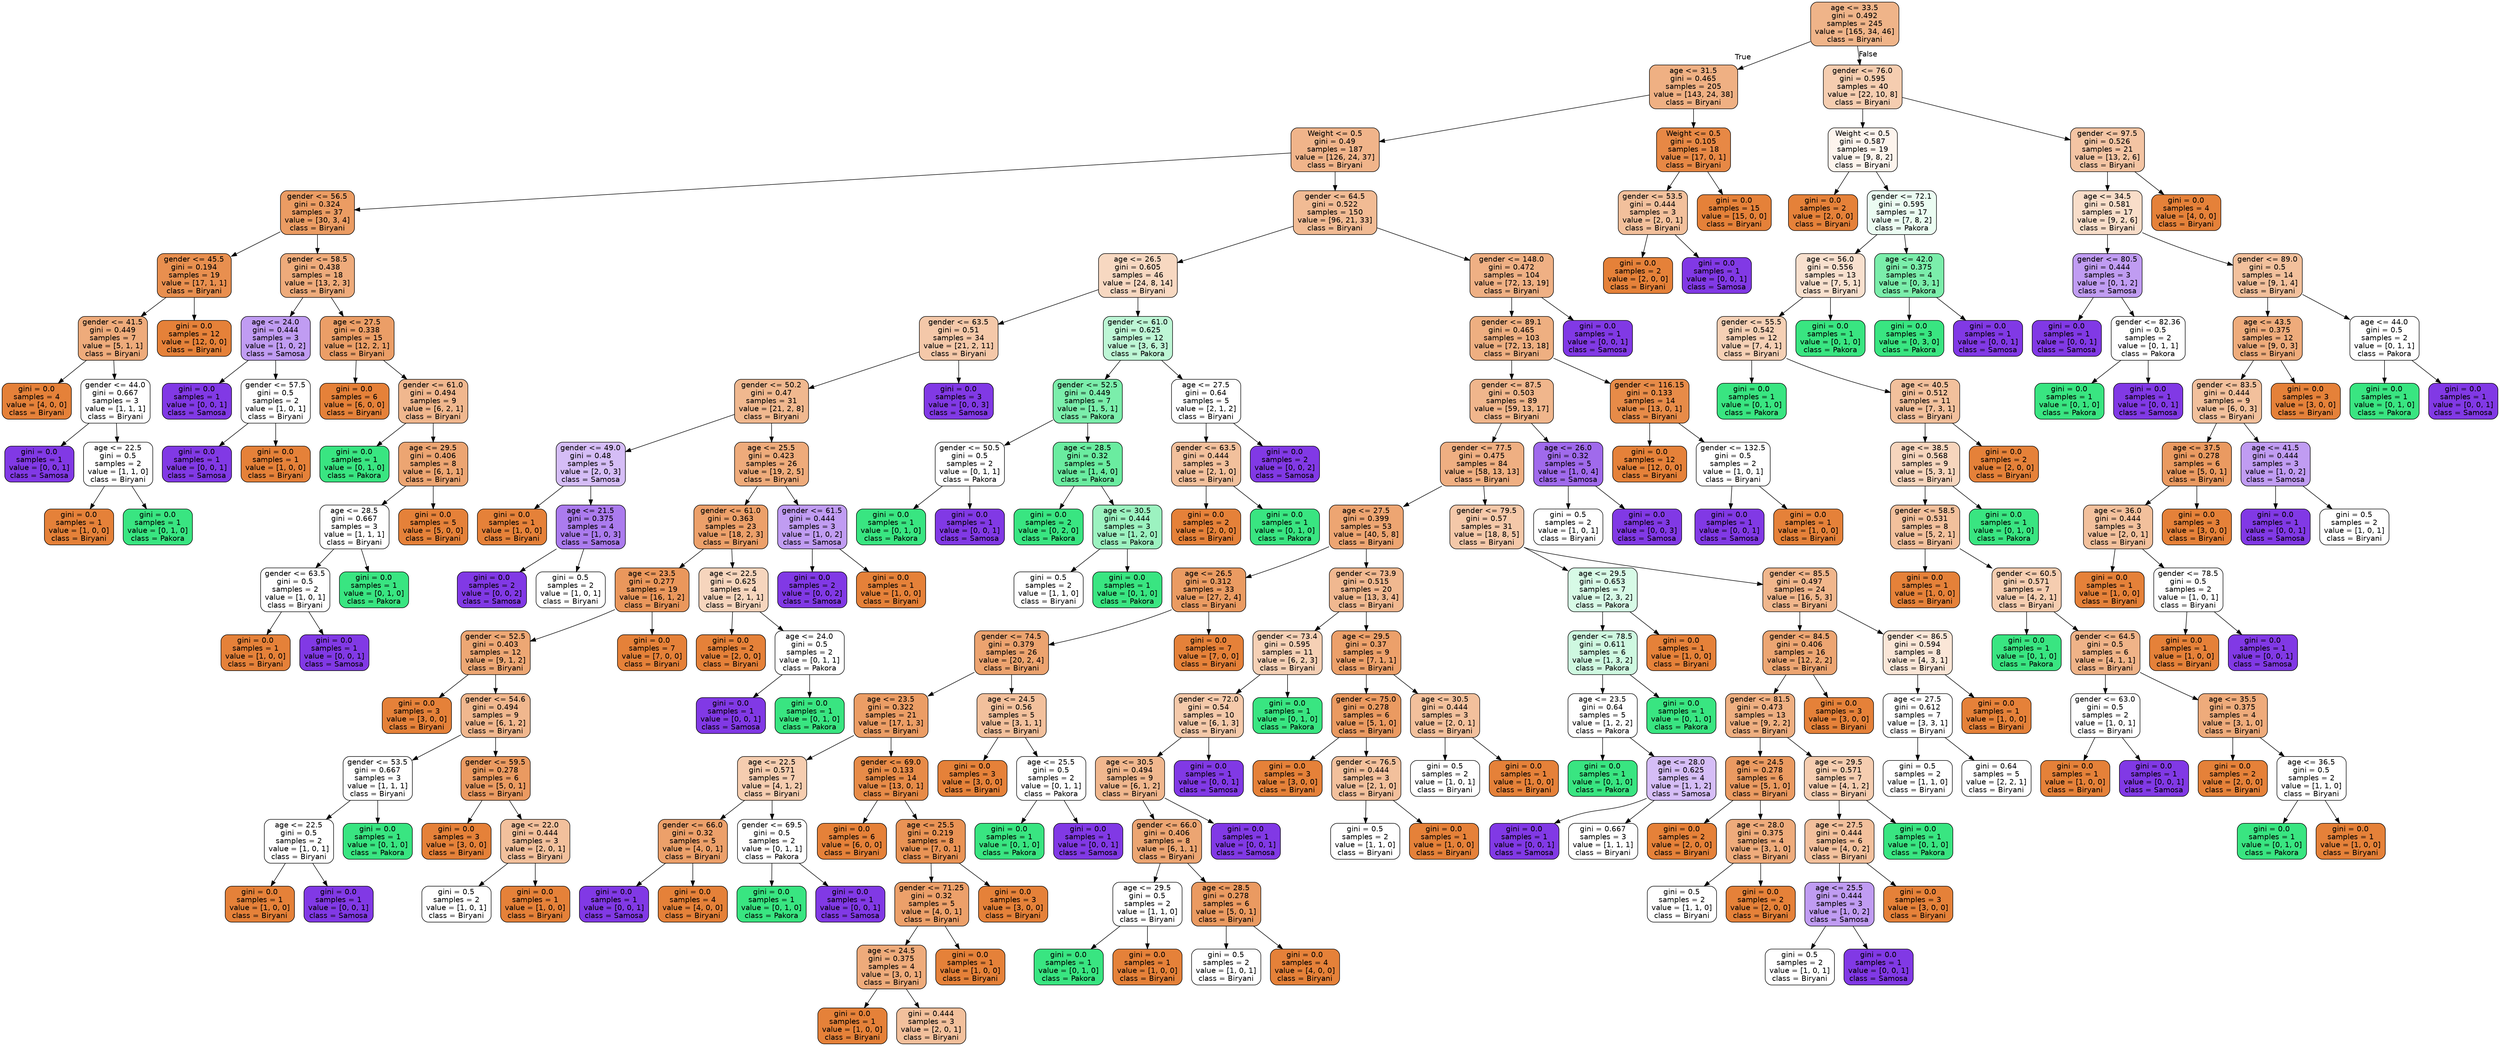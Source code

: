 digraph Tree {
node [shape=box, style="filled, rounded", color="black", fontname="helvetica"] ;
edge [fontname="helvetica"] ;
0 [label="age <= 33.5\ngini = 0.492\nsamples = 245\nvalue = [165, 34, 46]\nclass = Biryani", fillcolor="#efb489"] ;
1 [label="age <= 31.5\ngini = 0.465\nsamples = 205\nvalue = [143, 24, 38]\nclass = Biryani", fillcolor="#efb083"] ;
0 -> 1 [labeldistance=2.5, labelangle=45, headlabel="True"] ;
2 [label="Weight <= 0.5\ngini = 0.49\nsamples = 187\nvalue = [126, 24, 37]\nclass = Biryani", fillcolor="#f0b48a"] ;
1 -> 2 ;
3 [label="gender <= 56.5\ngini = 0.324\nsamples = 37\nvalue = [30, 3, 4]\nclass = Biryani", fillcolor="#eb9c63"] ;
2 -> 3 ;
4 [label="gender <= 45.5\ngini = 0.194\nsamples = 19\nvalue = [17, 1, 1]\nclass = Biryani", fillcolor="#e88f4f"] ;
3 -> 4 ;
5 [label="gender <= 41.5\ngini = 0.449\nsamples = 7\nvalue = [5, 1, 1]\nclass = Biryani", fillcolor="#eeab7b"] ;
4 -> 5 ;
6 [label="gini = 0.0\nsamples = 4\nvalue = [4, 0, 0]\nclass = Biryani", fillcolor="#e58139"] ;
5 -> 6 ;
7 [label="gender <= 44.0\ngini = 0.667\nsamples = 3\nvalue = [1, 1, 1]\nclass = Biryani", fillcolor="#ffffff"] ;
5 -> 7 ;
8 [label="gini = 0.0\nsamples = 1\nvalue = [0, 0, 1]\nclass = Samosa", fillcolor="#8139e5"] ;
7 -> 8 ;
9 [label="age <= 22.5\ngini = 0.5\nsamples = 2\nvalue = [1, 1, 0]\nclass = Biryani", fillcolor="#ffffff"] ;
7 -> 9 ;
10 [label="gini = 0.0\nsamples = 1\nvalue = [1, 0, 0]\nclass = Biryani", fillcolor="#e58139"] ;
9 -> 10 ;
11 [label="gini = 0.0\nsamples = 1\nvalue = [0, 1, 0]\nclass = Pakora", fillcolor="#39e581"] ;
9 -> 11 ;
12 [label="gini = 0.0\nsamples = 12\nvalue = [12, 0, 0]\nclass = Biryani", fillcolor="#e58139"] ;
4 -> 12 ;
13 [label="gender <= 58.5\ngini = 0.438\nsamples = 18\nvalue = [13, 2, 3]\nclass = Biryani", fillcolor="#eeab7b"] ;
3 -> 13 ;
14 [label="age <= 24.0\ngini = 0.444\nsamples = 3\nvalue = [1, 0, 2]\nclass = Samosa", fillcolor="#c09cf2"] ;
13 -> 14 ;
15 [label="gini = 0.0\nsamples = 1\nvalue = [0, 0, 1]\nclass = Samosa", fillcolor="#8139e5"] ;
14 -> 15 ;
16 [label="gender <= 57.5\ngini = 0.5\nsamples = 2\nvalue = [1, 0, 1]\nclass = Biryani", fillcolor="#ffffff"] ;
14 -> 16 ;
17 [label="gini = 0.0\nsamples = 1\nvalue = [0, 0, 1]\nclass = Samosa", fillcolor="#8139e5"] ;
16 -> 17 ;
18 [label="gini = 0.0\nsamples = 1\nvalue = [1, 0, 0]\nclass = Biryani", fillcolor="#e58139"] ;
16 -> 18 ;
19 [label="age <= 27.5\ngini = 0.338\nsamples = 15\nvalue = [12, 2, 1]\nclass = Biryani", fillcolor="#eb9e67"] ;
13 -> 19 ;
20 [label="gini = 0.0\nsamples = 6\nvalue = [6, 0, 0]\nclass = Biryani", fillcolor="#e58139"] ;
19 -> 20 ;
21 [label="gender <= 61.0\ngini = 0.494\nsamples = 9\nvalue = [6, 2, 1]\nclass = Biryani", fillcolor="#f0b78e"] ;
19 -> 21 ;
22 [label="gini = 0.0\nsamples = 1\nvalue = [0, 1, 0]\nclass = Pakora", fillcolor="#39e581"] ;
21 -> 22 ;
23 [label="age <= 29.5\ngini = 0.406\nsamples = 8\nvalue = [6, 1, 1]\nclass = Biryani", fillcolor="#eca572"] ;
21 -> 23 ;
24 [label="age <= 28.5\ngini = 0.667\nsamples = 3\nvalue = [1, 1, 1]\nclass = Biryani", fillcolor="#ffffff"] ;
23 -> 24 ;
25 [label="gender <= 63.5\ngini = 0.5\nsamples = 2\nvalue = [1, 0, 1]\nclass = Biryani", fillcolor="#ffffff"] ;
24 -> 25 ;
26 [label="gini = 0.0\nsamples = 1\nvalue = [1, 0, 0]\nclass = Biryani", fillcolor="#e58139"] ;
25 -> 26 ;
27 [label="gini = 0.0\nsamples = 1\nvalue = [0, 0, 1]\nclass = Samosa", fillcolor="#8139e5"] ;
25 -> 27 ;
28 [label="gini = 0.0\nsamples = 1\nvalue = [0, 1, 0]\nclass = Pakora", fillcolor="#39e581"] ;
24 -> 28 ;
29 [label="gini = 0.0\nsamples = 5\nvalue = [5, 0, 0]\nclass = Biryani", fillcolor="#e58139"] ;
23 -> 29 ;
30 [label="gender <= 64.5\ngini = 0.522\nsamples = 150\nvalue = [96, 21, 33]\nclass = Biryani", fillcolor="#f1bb94"] ;
2 -> 30 ;
31 [label="age <= 26.5\ngini = 0.605\nsamples = 46\nvalue = [24, 8, 14]\nclass = Biryani", fillcolor="#f7d8c1"] ;
30 -> 31 ;
32 [label="gender <= 63.5\ngini = 0.51\nsamples = 34\nvalue = [21, 2, 11]\nclass = Biryani", fillcolor="#f4c8a9"] ;
31 -> 32 ;
33 [label="gender <= 50.2\ngini = 0.47\nsamples = 31\nvalue = [21, 2, 8]\nclass = Biryani", fillcolor="#f0b88f"] ;
32 -> 33 ;
34 [label="gender <= 49.0\ngini = 0.48\nsamples = 5\nvalue = [2, 0, 3]\nclass = Samosa", fillcolor="#d5bdf6"] ;
33 -> 34 ;
35 [label="gini = 0.0\nsamples = 1\nvalue = [1, 0, 0]\nclass = Biryani", fillcolor="#e58139"] ;
34 -> 35 ;
36 [label="age <= 21.5\ngini = 0.375\nsamples = 4\nvalue = [1, 0, 3]\nclass = Samosa", fillcolor="#ab7bee"] ;
34 -> 36 ;
37 [label="gini = 0.0\nsamples = 2\nvalue = [0, 0, 2]\nclass = Samosa", fillcolor="#8139e5"] ;
36 -> 37 ;
38 [label="gini = 0.5\nsamples = 2\nvalue = [1, 0, 1]\nclass = Biryani", fillcolor="#ffffff"] ;
36 -> 38 ;
39 [label="age <= 25.5\ngini = 0.423\nsamples = 26\nvalue = [19, 2, 5]\nclass = Biryani", fillcolor="#eeab7b"] ;
33 -> 39 ;
40 [label="gender <= 61.0\ngini = 0.363\nsamples = 23\nvalue = [18, 2, 3]\nclass = Biryani", fillcolor="#eca06a"] ;
39 -> 40 ;
41 [label="age <= 23.5\ngini = 0.277\nsamples = 19\nvalue = [16, 1, 2]\nclass = Biryani", fillcolor="#ea975c"] ;
40 -> 41 ;
42 [label="gender <= 52.5\ngini = 0.403\nsamples = 12\nvalue = [9, 1, 2]\nclass = Biryani", fillcolor="#eda774"] ;
41 -> 42 ;
43 [label="gini = 0.0\nsamples = 3\nvalue = [3, 0, 0]\nclass = Biryani", fillcolor="#e58139"] ;
42 -> 43 ;
44 [label="gender <= 54.6\ngini = 0.494\nsamples = 9\nvalue = [6, 1, 2]\nclass = Biryani", fillcolor="#f0b78e"] ;
42 -> 44 ;
45 [label="gender <= 53.5\ngini = 0.667\nsamples = 3\nvalue = [1, 1, 1]\nclass = Biryani", fillcolor="#ffffff"] ;
44 -> 45 ;
46 [label="age <= 22.5\ngini = 0.5\nsamples = 2\nvalue = [1, 0, 1]\nclass = Biryani", fillcolor="#ffffff"] ;
45 -> 46 ;
47 [label="gini = 0.0\nsamples = 1\nvalue = [1, 0, 0]\nclass = Biryani", fillcolor="#e58139"] ;
46 -> 47 ;
48 [label="gini = 0.0\nsamples = 1\nvalue = [0, 0, 1]\nclass = Samosa", fillcolor="#8139e5"] ;
46 -> 48 ;
49 [label="gini = 0.0\nsamples = 1\nvalue = [0, 1, 0]\nclass = Pakora", fillcolor="#39e581"] ;
45 -> 49 ;
50 [label="gender <= 59.5\ngini = 0.278\nsamples = 6\nvalue = [5, 0, 1]\nclass = Biryani", fillcolor="#ea9a61"] ;
44 -> 50 ;
51 [label="gini = 0.0\nsamples = 3\nvalue = [3, 0, 0]\nclass = Biryani", fillcolor="#e58139"] ;
50 -> 51 ;
52 [label="age <= 22.0\ngini = 0.444\nsamples = 3\nvalue = [2, 0, 1]\nclass = Biryani", fillcolor="#f2c09c"] ;
50 -> 52 ;
53 [label="gini = 0.5\nsamples = 2\nvalue = [1, 0, 1]\nclass = Biryani", fillcolor="#ffffff"] ;
52 -> 53 ;
54 [label="gini = 0.0\nsamples = 1\nvalue = [1, 0, 0]\nclass = Biryani", fillcolor="#e58139"] ;
52 -> 54 ;
55 [label="gini = 0.0\nsamples = 7\nvalue = [7, 0, 0]\nclass = Biryani", fillcolor="#e58139"] ;
41 -> 55 ;
56 [label="age <= 22.5\ngini = 0.625\nsamples = 4\nvalue = [2, 1, 1]\nclass = Biryani", fillcolor="#f6d5bd"] ;
40 -> 56 ;
57 [label="gini = 0.0\nsamples = 2\nvalue = [2, 0, 0]\nclass = Biryani", fillcolor="#e58139"] ;
56 -> 57 ;
58 [label="age <= 24.0\ngini = 0.5\nsamples = 2\nvalue = [0, 1, 1]\nclass = Pakora", fillcolor="#ffffff"] ;
56 -> 58 ;
59 [label="gini = 0.0\nsamples = 1\nvalue = [0, 0, 1]\nclass = Samosa", fillcolor="#8139e5"] ;
58 -> 59 ;
60 [label="gini = 0.0\nsamples = 1\nvalue = [0, 1, 0]\nclass = Pakora", fillcolor="#39e581"] ;
58 -> 60 ;
61 [label="gender <= 61.5\ngini = 0.444\nsamples = 3\nvalue = [1, 0, 2]\nclass = Samosa", fillcolor="#c09cf2"] ;
39 -> 61 ;
62 [label="gini = 0.0\nsamples = 2\nvalue = [0, 0, 2]\nclass = Samosa", fillcolor="#8139e5"] ;
61 -> 62 ;
63 [label="gini = 0.0\nsamples = 1\nvalue = [1, 0, 0]\nclass = Biryani", fillcolor="#e58139"] ;
61 -> 63 ;
64 [label="gini = 0.0\nsamples = 3\nvalue = [0, 0, 3]\nclass = Samosa", fillcolor="#8139e5"] ;
32 -> 64 ;
65 [label="gender <= 61.0\ngini = 0.625\nsamples = 12\nvalue = [3, 6, 3]\nclass = Pakora", fillcolor="#bdf6d5"] ;
31 -> 65 ;
66 [label="gender <= 52.5\ngini = 0.449\nsamples = 7\nvalue = [1, 5, 1]\nclass = Pakora", fillcolor="#7beeab"] ;
65 -> 66 ;
67 [label="gender <= 50.5\ngini = 0.5\nsamples = 2\nvalue = [0, 1, 1]\nclass = Pakora", fillcolor="#ffffff"] ;
66 -> 67 ;
68 [label="gini = 0.0\nsamples = 1\nvalue = [0, 1, 0]\nclass = Pakora", fillcolor="#39e581"] ;
67 -> 68 ;
69 [label="gini = 0.0\nsamples = 1\nvalue = [0, 0, 1]\nclass = Samosa", fillcolor="#8139e5"] ;
67 -> 69 ;
70 [label="age <= 28.5\ngini = 0.32\nsamples = 5\nvalue = [1, 4, 0]\nclass = Pakora", fillcolor="#6aeca0"] ;
66 -> 70 ;
71 [label="gini = 0.0\nsamples = 2\nvalue = [0, 2, 0]\nclass = Pakora", fillcolor="#39e581"] ;
70 -> 71 ;
72 [label="age <= 30.5\ngini = 0.444\nsamples = 3\nvalue = [1, 2, 0]\nclass = Pakora", fillcolor="#9cf2c0"] ;
70 -> 72 ;
73 [label="gini = 0.5\nsamples = 2\nvalue = [1, 1, 0]\nclass = Biryani", fillcolor="#ffffff"] ;
72 -> 73 ;
74 [label="gini = 0.0\nsamples = 1\nvalue = [0, 1, 0]\nclass = Pakora", fillcolor="#39e581"] ;
72 -> 74 ;
75 [label="age <= 27.5\ngini = 0.64\nsamples = 5\nvalue = [2, 1, 2]\nclass = Biryani", fillcolor="#ffffff"] ;
65 -> 75 ;
76 [label="gender <= 63.5\ngini = 0.444\nsamples = 3\nvalue = [2, 1, 0]\nclass = Biryani", fillcolor="#f2c09c"] ;
75 -> 76 ;
77 [label="gini = 0.0\nsamples = 2\nvalue = [2, 0, 0]\nclass = Biryani", fillcolor="#e58139"] ;
76 -> 77 ;
78 [label="gini = 0.0\nsamples = 1\nvalue = [0, 1, 0]\nclass = Pakora", fillcolor="#39e581"] ;
76 -> 78 ;
79 [label="gini = 0.0\nsamples = 2\nvalue = [0, 0, 2]\nclass = Samosa", fillcolor="#8139e5"] ;
75 -> 79 ;
80 [label="gender <= 148.0\ngini = 0.472\nsamples = 104\nvalue = [72, 13, 19]\nclass = Biryani", fillcolor="#efb084"] ;
30 -> 80 ;
81 [label="gender <= 89.1\ngini = 0.465\nsamples = 103\nvalue = [72, 13, 18]\nclass = Biryani", fillcolor="#eeaf81"] ;
80 -> 81 ;
82 [label="gender <= 87.5\ngini = 0.503\nsamples = 89\nvalue = [59, 13, 17]\nclass = Biryani", fillcolor="#f0b68c"] ;
81 -> 82 ;
83 [label="gender <= 77.5\ngini = 0.475\nsamples = 84\nvalue = [58, 13, 13]\nclass = Biryani", fillcolor="#efaf82"] ;
82 -> 83 ;
84 [label="age <= 27.5\ngini = 0.399\nsamples = 53\nvalue = [40, 5, 8]\nclass = Biryani", fillcolor="#eda572"] ;
83 -> 84 ;
85 [label="age <= 26.5\ngini = 0.312\nsamples = 33\nvalue = [27, 2, 4]\nclass = Biryani", fillcolor="#ea9b62"] ;
84 -> 85 ;
86 [label="gender <= 74.5\ngini = 0.379\nsamples = 26\nvalue = [20, 2, 4]\nclass = Biryani", fillcolor="#eca36f"] ;
85 -> 86 ;
87 [label="age <= 23.5\ngini = 0.322\nsamples = 21\nvalue = [17, 1, 3]\nclass = Biryani", fillcolor="#eb9d65"] ;
86 -> 87 ;
88 [label="age <= 22.5\ngini = 0.571\nsamples = 7\nvalue = [4, 1, 2]\nclass = Biryani", fillcolor="#f5cdb0"] ;
87 -> 88 ;
89 [label="gender <= 66.0\ngini = 0.32\nsamples = 5\nvalue = [4, 0, 1]\nclass = Biryani", fillcolor="#eca06a"] ;
88 -> 89 ;
90 [label="gini = 0.0\nsamples = 1\nvalue = [0, 0, 1]\nclass = Samosa", fillcolor="#8139e5"] ;
89 -> 90 ;
91 [label="gini = 0.0\nsamples = 4\nvalue = [4, 0, 0]\nclass = Biryani", fillcolor="#e58139"] ;
89 -> 91 ;
92 [label="gender <= 69.5\ngini = 0.5\nsamples = 2\nvalue = [0, 1, 1]\nclass = Pakora", fillcolor="#ffffff"] ;
88 -> 92 ;
93 [label="gini = 0.0\nsamples = 1\nvalue = [0, 1, 0]\nclass = Pakora", fillcolor="#39e581"] ;
92 -> 93 ;
94 [label="gini = 0.0\nsamples = 1\nvalue = [0, 0, 1]\nclass = Samosa", fillcolor="#8139e5"] ;
92 -> 94 ;
95 [label="gender <= 69.0\ngini = 0.133\nsamples = 14\nvalue = [13, 0, 1]\nclass = Biryani", fillcolor="#e78b48"] ;
87 -> 95 ;
96 [label="gini = 0.0\nsamples = 6\nvalue = [6, 0, 0]\nclass = Biryani", fillcolor="#e58139"] ;
95 -> 96 ;
97 [label="age <= 25.5\ngini = 0.219\nsamples = 8\nvalue = [7, 0, 1]\nclass = Biryani", fillcolor="#e99355"] ;
95 -> 97 ;
98 [label="gender <= 71.25\ngini = 0.32\nsamples = 5\nvalue = [4, 0, 1]\nclass = Biryani", fillcolor="#eca06a"] ;
97 -> 98 ;
99 [label="age <= 24.5\ngini = 0.375\nsamples = 4\nvalue = [3, 0, 1]\nclass = Biryani", fillcolor="#eeab7b"] ;
98 -> 99 ;
100 [label="gini = 0.0\nsamples = 1\nvalue = [1, 0, 0]\nclass = Biryani", fillcolor="#e58139"] ;
99 -> 100 ;
101 [label="gini = 0.444\nsamples = 3\nvalue = [2, 0, 1]\nclass = Biryani", fillcolor="#f2c09c"] ;
99 -> 101 ;
102 [label="gini = 0.0\nsamples = 1\nvalue = [1, 0, 0]\nclass = Biryani", fillcolor="#e58139"] ;
98 -> 102 ;
103 [label="gini = 0.0\nsamples = 3\nvalue = [3, 0, 0]\nclass = Biryani", fillcolor="#e58139"] ;
97 -> 103 ;
104 [label="age <= 24.5\ngini = 0.56\nsamples = 5\nvalue = [3, 1, 1]\nclass = Biryani", fillcolor="#f2c09c"] ;
86 -> 104 ;
105 [label="gini = 0.0\nsamples = 3\nvalue = [3, 0, 0]\nclass = Biryani", fillcolor="#e58139"] ;
104 -> 105 ;
106 [label="age <= 25.5\ngini = 0.5\nsamples = 2\nvalue = [0, 1, 1]\nclass = Pakora", fillcolor="#ffffff"] ;
104 -> 106 ;
107 [label="gini = 0.0\nsamples = 1\nvalue = [0, 1, 0]\nclass = Pakora", fillcolor="#39e581"] ;
106 -> 107 ;
108 [label="gini = 0.0\nsamples = 1\nvalue = [0, 0, 1]\nclass = Samosa", fillcolor="#8139e5"] ;
106 -> 108 ;
109 [label="gini = 0.0\nsamples = 7\nvalue = [7, 0, 0]\nclass = Biryani", fillcolor="#e58139"] ;
85 -> 109 ;
110 [label="gender <= 73.9\ngini = 0.515\nsamples = 20\nvalue = [13, 3, 4]\nclass = Biryani", fillcolor="#f0b890"] ;
84 -> 110 ;
111 [label="gender <= 73.4\ngini = 0.595\nsamples = 11\nvalue = [6, 2, 3]\nclass = Biryani", fillcolor="#f5d0b5"] ;
110 -> 111 ;
112 [label="gender <= 72.0\ngini = 0.54\nsamples = 10\nvalue = [6, 1, 3]\nclass = Biryani", fillcolor="#f4c9aa"] ;
111 -> 112 ;
113 [label="age <= 30.5\ngini = 0.494\nsamples = 9\nvalue = [6, 1, 2]\nclass = Biryani", fillcolor="#f0b78e"] ;
112 -> 113 ;
114 [label="gender <= 66.0\ngini = 0.406\nsamples = 8\nvalue = [6, 1, 1]\nclass = Biryani", fillcolor="#eca572"] ;
113 -> 114 ;
115 [label="age <= 29.5\ngini = 0.5\nsamples = 2\nvalue = [1, 1, 0]\nclass = Biryani", fillcolor="#ffffff"] ;
114 -> 115 ;
116 [label="gini = 0.0\nsamples = 1\nvalue = [0, 1, 0]\nclass = Pakora", fillcolor="#39e581"] ;
115 -> 116 ;
117 [label="gini = 0.0\nsamples = 1\nvalue = [1, 0, 0]\nclass = Biryani", fillcolor="#e58139"] ;
115 -> 117 ;
118 [label="age <= 28.5\ngini = 0.278\nsamples = 6\nvalue = [5, 0, 1]\nclass = Biryani", fillcolor="#ea9a61"] ;
114 -> 118 ;
119 [label="gini = 0.5\nsamples = 2\nvalue = [1, 0, 1]\nclass = Biryani", fillcolor="#ffffff"] ;
118 -> 119 ;
120 [label="gini = 0.0\nsamples = 4\nvalue = [4, 0, 0]\nclass = Biryani", fillcolor="#e58139"] ;
118 -> 120 ;
121 [label="gini = 0.0\nsamples = 1\nvalue = [0, 0, 1]\nclass = Samosa", fillcolor="#8139e5"] ;
113 -> 121 ;
122 [label="gini = 0.0\nsamples = 1\nvalue = [0, 0, 1]\nclass = Samosa", fillcolor="#8139e5"] ;
112 -> 122 ;
123 [label="gini = 0.0\nsamples = 1\nvalue = [0, 1, 0]\nclass = Pakora", fillcolor="#39e581"] ;
111 -> 123 ;
124 [label="age <= 29.5\ngini = 0.37\nsamples = 9\nvalue = [7, 1, 1]\nclass = Biryani", fillcolor="#eca06a"] ;
110 -> 124 ;
125 [label="gender <= 75.0\ngini = 0.278\nsamples = 6\nvalue = [5, 1, 0]\nclass = Biryani", fillcolor="#ea9a61"] ;
124 -> 125 ;
126 [label="gini = 0.0\nsamples = 3\nvalue = [3, 0, 0]\nclass = Biryani", fillcolor="#e58139"] ;
125 -> 126 ;
127 [label="gender <= 76.5\ngini = 0.444\nsamples = 3\nvalue = [2, 1, 0]\nclass = Biryani", fillcolor="#f2c09c"] ;
125 -> 127 ;
128 [label="gini = 0.5\nsamples = 2\nvalue = [1, 1, 0]\nclass = Biryani", fillcolor="#ffffff"] ;
127 -> 128 ;
129 [label="gini = 0.0\nsamples = 1\nvalue = [1, 0, 0]\nclass = Biryani", fillcolor="#e58139"] ;
127 -> 129 ;
130 [label="age <= 30.5\ngini = 0.444\nsamples = 3\nvalue = [2, 0, 1]\nclass = Biryani", fillcolor="#f2c09c"] ;
124 -> 130 ;
131 [label="gini = 0.5\nsamples = 2\nvalue = [1, 0, 1]\nclass = Biryani", fillcolor="#ffffff"] ;
130 -> 131 ;
132 [label="gini = 0.0\nsamples = 1\nvalue = [1, 0, 0]\nclass = Biryani", fillcolor="#e58139"] ;
130 -> 132 ;
133 [label="gender <= 79.5\ngini = 0.57\nsamples = 31\nvalue = [18, 8, 5]\nclass = Biryani", fillcolor="#f4c8a9"] ;
83 -> 133 ;
134 [label="age <= 29.5\ngini = 0.653\nsamples = 7\nvalue = [2, 3, 2]\nclass = Pakora", fillcolor="#d7fae6"] ;
133 -> 134 ;
135 [label="gender <= 78.5\ngini = 0.611\nsamples = 6\nvalue = [1, 3, 2]\nclass = Pakora", fillcolor="#cef8e0"] ;
134 -> 135 ;
136 [label="age <= 23.5\ngini = 0.64\nsamples = 5\nvalue = [1, 2, 2]\nclass = Pakora", fillcolor="#ffffff"] ;
135 -> 136 ;
137 [label="gini = 0.0\nsamples = 1\nvalue = [0, 1, 0]\nclass = Pakora", fillcolor="#39e581"] ;
136 -> 137 ;
138 [label="age <= 28.0\ngini = 0.625\nsamples = 4\nvalue = [1, 1, 2]\nclass = Samosa", fillcolor="#d5bdf6"] ;
136 -> 138 ;
139 [label="gini = 0.0\nsamples = 1\nvalue = [0, 0, 1]\nclass = Samosa", fillcolor="#8139e5"] ;
138 -> 139 ;
140 [label="gini = 0.667\nsamples = 3\nvalue = [1, 1, 1]\nclass = Biryani", fillcolor="#ffffff"] ;
138 -> 140 ;
141 [label="gini = 0.0\nsamples = 1\nvalue = [0, 1, 0]\nclass = Pakora", fillcolor="#39e581"] ;
135 -> 141 ;
142 [label="gini = 0.0\nsamples = 1\nvalue = [1, 0, 0]\nclass = Biryani", fillcolor="#e58139"] ;
134 -> 142 ;
143 [label="gender <= 85.5\ngini = 0.497\nsamples = 24\nvalue = [16, 5, 3]\nclass = Biryani", fillcolor="#f0b68c"] ;
133 -> 143 ;
144 [label="gender <= 84.5\ngini = 0.406\nsamples = 16\nvalue = [12, 2, 2]\nclass = Biryani", fillcolor="#eca572"] ;
143 -> 144 ;
145 [label="gender <= 81.5\ngini = 0.473\nsamples = 13\nvalue = [9, 2, 2]\nclass = Biryani", fillcolor="#eeaf81"] ;
144 -> 145 ;
146 [label="age <= 24.5\ngini = 0.278\nsamples = 6\nvalue = [5, 1, 0]\nclass = Biryani", fillcolor="#ea9a61"] ;
145 -> 146 ;
147 [label="gini = 0.0\nsamples = 2\nvalue = [2, 0, 0]\nclass = Biryani", fillcolor="#e58139"] ;
146 -> 147 ;
148 [label="age <= 28.0\ngini = 0.375\nsamples = 4\nvalue = [3, 1, 0]\nclass = Biryani", fillcolor="#eeab7b"] ;
146 -> 148 ;
149 [label="gini = 0.5\nsamples = 2\nvalue = [1, 1, 0]\nclass = Biryani", fillcolor="#ffffff"] ;
148 -> 149 ;
150 [label="gini = 0.0\nsamples = 2\nvalue = [2, 0, 0]\nclass = Biryani", fillcolor="#e58139"] ;
148 -> 150 ;
151 [label="age <= 29.5\ngini = 0.571\nsamples = 7\nvalue = [4, 1, 2]\nclass = Biryani", fillcolor="#f5cdb0"] ;
145 -> 151 ;
152 [label="age <= 27.5\ngini = 0.444\nsamples = 6\nvalue = [4, 0, 2]\nclass = Biryani", fillcolor="#f2c09c"] ;
151 -> 152 ;
153 [label="age <= 25.5\ngini = 0.444\nsamples = 3\nvalue = [1, 0, 2]\nclass = Samosa", fillcolor="#c09cf2"] ;
152 -> 153 ;
154 [label="gini = 0.5\nsamples = 2\nvalue = [1, 0, 1]\nclass = Biryani", fillcolor="#ffffff"] ;
153 -> 154 ;
155 [label="gini = 0.0\nsamples = 1\nvalue = [0, 0, 1]\nclass = Samosa", fillcolor="#8139e5"] ;
153 -> 155 ;
156 [label="gini = 0.0\nsamples = 3\nvalue = [3, 0, 0]\nclass = Biryani", fillcolor="#e58139"] ;
152 -> 156 ;
157 [label="gini = 0.0\nsamples = 1\nvalue = [0, 1, 0]\nclass = Pakora", fillcolor="#39e581"] ;
151 -> 157 ;
158 [label="gini = 0.0\nsamples = 3\nvalue = [3, 0, 0]\nclass = Biryani", fillcolor="#e58139"] ;
144 -> 158 ;
159 [label="gender <= 86.5\ngini = 0.594\nsamples = 8\nvalue = [4, 3, 1]\nclass = Biryani", fillcolor="#fae6d7"] ;
143 -> 159 ;
160 [label="age <= 27.5\ngini = 0.612\nsamples = 7\nvalue = [3, 3, 1]\nclass = Biryani", fillcolor="#ffffff"] ;
159 -> 160 ;
161 [label="gini = 0.5\nsamples = 2\nvalue = [1, 1, 0]\nclass = Biryani", fillcolor="#ffffff"] ;
160 -> 161 ;
162 [label="gini = 0.64\nsamples = 5\nvalue = [2, 2, 1]\nclass = Biryani", fillcolor="#ffffff"] ;
160 -> 162 ;
163 [label="gini = 0.0\nsamples = 1\nvalue = [1, 0, 0]\nclass = Biryani", fillcolor="#e58139"] ;
159 -> 163 ;
164 [label="age <= 26.0\ngini = 0.32\nsamples = 5\nvalue = [1, 0, 4]\nclass = Samosa", fillcolor="#a06aec"] ;
82 -> 164 ;
165 [label="gini = 0.5\nsamples = 2\nvalue = [1, 0, 1]\nclass = Biryani", fillcolor="#ffffff"] ;
164 -> 165 ;
166 [label="gini = 0.0\nsamples = 3\nvalue = [0, 0, 3]\nclass = Samosa", fillcolor="#8139e5"] ;
164 -> 166 ;
167 [label="gender <= 116.15\ngini = 0.133\nsamples = 14\nvalue = [13, 0, 1]\nclass = Biryani", fillcolor="#e78b48"] ;
81 -> 167 ;
168 [label="gini = 0.0\nsamples = 12\nvalue = [12, 0, 0]\nclass = Biryani", fillcolor="#e58139"] ;
167 -> 168 ;
169 [label="gender <= 132.5\ngini = 0.5\nsamples = 2\nvalue = [1, 0, 1]\nclass = Biryani", fillcolor="#ffffff"] ;
167 -> 169 ;
170 [label="gini = 0.0\nsamples = 1\nvalue = [0, 0, 1]\nclass = Samosa", fillcolor="#8139e5"] ;
169 -> 170 ;
171 [label="gini = 0.0\nsamples = 1\nvalue = [1, 0, 0]\nclass = Biryani", fillcolor="#e58139"] ;
169 -> 171 ;
172 [label="gini = 0.0\nsamples = 1\nvalue = [0, 0, 1]\nclass = Samosa", fillcolor="#8139e5"] ;
80 -> 172 ;
173 [label="Weight <= 0.5\ngini = 0.105\nsamples = 18\nvalue = [17, 0, 1]\nclass = Biryani", fillcolor="#e78845"] ;
1 -> 173 ;
174 [label="gender <= 53.5\ngini = 0.444\nsamples = 3\nvalue = [2, 0, 1]\nclass = Biryani", fillcolor="#f2c09c"] ;
173 -> 174 ;
175 [label="gini = 0.0\nsamples = 2\nvalue = [2, 0, 0]\nclass = Biryani", fillcolor="#e58139"] ;
174 -> 175 ;
176 [label="gini = 0.0\nsamples = 1\nvalue = [0, 0, 1]\nclass = Samosa", fillcolor="#8139e5"] ;
174 -> 176 ;
177 [label="gini = 0.0\nsamples = 15\nvalue = [15, 0, 0]\nclass = Biryani", fillcolor="#e58139"] ;
173 -> 177 ;
178 [label="gender <= 76.0\ngini = 0.595\nsamples = 40\nvalue = [22, 10, 8]\nclass = Biryani", fillcolor="#f5cdb0"] ;
0 -> 178 [labeldistance=2.5, labelangle=-45, headlabel="False"] ;
179 [label="Weight <= 0.5\ngini = 0.587\nsamples = 19\nvalue = [9, 8, 2]\nclass = Biryani", fillcolor="#fdf4ed"] ;
178 -> 179 ;
180 [label="gini = 0.0\nsamples = 2\nvalue = [2, 0, 0]\nclass = Biryani", fillcolor="#e58139"] ;
179 -> 180 ;
181 [label="gender <= 72.1\ngini = 0.595\nsamples = 17\nvalue = [7, 8, 2]\nclass = Pakora", fillcolor="#ebfcf2"] ;
179 -> 181 ;
182 [label="age <= 56.0\ngini = 0.556\nsamples = 13\nvalue = [7, 5, 1]\nclass = Biryani", fillcolor="#f8e0ce"] ;
181 -> 182 ;
183 [label="gender <= 55.5\ngini = 0.542\nsamples = 12\nvalue = [7, 4, 1]\nclass = Biryani", fillcolor="#f5d0b5"] ;
182 -> 183 ;
184 [label="gini = 0.0\nsamples = 1\nvalue = [0, 1, 0]\nclass = Pakora", fillcolor="#39e581"] ;
183 -> 184 ;
185 [label="age <= 40.5\ngini = 0.512\nsamples = 11\nvalue = [7, 3, 1]\nclass = Biryani", fillcolor="#f2c09c"] ;
183 -> 185 ;
186 [label="age <= 38.5\ngini = 0.568\nsamples = 9\nvalue = [5, 3, 1]\nclass = Biryani", fillcolor="#f6d5bd"] ;
185 -> 186 ;
187 [label="gender <= 58.5\ngini = 0.531\nsamples = 8\nvalue = [5, 2, 1]\nclass = Biryani", fillcolor="#f2c09c"] ;
186 -> 187 ;
188 [label="gini = 0.0\nsamples = 1\nvalue = [1, 0, 0]\nclass = Biryani", fillcolor="#e58139"] ;
187 -> 188 ;
189 [label="gender <= 60.5\ngini = 0.571\nsamples = 7\nvalue = [4, 2, 1]\nclass = Biryani", fillcolor="#f5cdb0"] ;
187 -> 189 ;
190 [label="gini = 0.0\nsamples = 1\nvalue = [0, 1, 0]\nclass = Pakora", fillcolor="#39e581"] ;
189 -> 190 ;
191 [label="gender <= 64.5\ngini = 0.5\nsamples = 6\nvalue = [4, 1, 1]\nclass = Biryani", fillcolor="#efb388"] ;
189 -> 191 ;
192 [label="gender <= 63.0\ngini = 0.5\nsamples = 2\nvalue = [1, 0, 1]\nclass = Biryani", fillcolor="#ffffff"] ;
191 -> 192 ;
193 [label="gini = 0.0\nsamples = 1\nvalue = [1, 0, 0]\nclass = Biryani", fillcolor="#e58139"] ;
192 -> 193 ;
194 [label="gini = 0.0\nsamples = 1\nvalue = [0, 0, 1]\nclass = Samosa", fillcolor="#8139e5"] ;
192 -> 194 ;
195 [label="age <= 35.5\ngini = 0.375\nsamples = 4\nvalue = [3, 1, 0]\nclass = Biryani", fillcolor="#eeab7b"] ;
191 -> 195 ;
196 [label="gini = 0.0\nsamples = 2\nvalue = [2, 0, 0]\nclass = Biryani", fillcolor="#e58139"] ;
195 -> 196 ;
197 [label="age <= 36.5\ngini = 0.5\nsamples = 2\nvalue = [1, 1, 0]\nclass = Biryani", fillcolor="#ffffff"] ;
195 -> 197 ;
198 [label="gini = 0.0\nsamples = 1\nvalue = [0, 1, 0]\nclass = Pakora", fillcolor="#39e581"] ;
197 -> 198 ;
199 [label="gini = 0.0\nsamples = 1\nvalue = [1, 0, 0]\nclass = Biryani", fillcolor="#e58139"] ;
197 -> 199 ;
200 [label="gini = 0.0\nsamples = 1\nvalue = [0, 1, 0]\nclass = Pakora", fillcolor="#39e581"] ;
186 -> 200 ;
201 [label="gini = 0.0\nsamples = 2\nvalue = [2, 0, 0]\nclass = Biryani", fillcolor="#e58139"] ;
185 -> 201 ;
202 [label="gini = 0.0\nsamples = 1\nvalue = [0, 1, 0]\nclass = Pakora", fillcolor="#39e581"] ;
182 -> 202 ;
203 [label="age <= 42.0\ngini = 0.375\nsamples = 4\nvalue = [0, 3, 1]\nclass = Pakora", fillcolor="#7beeab"] ;
181 -> 203 ;
204 [label="gini = 0.0\nsamples = 3\nvalue = [0, 3, 0]\nclass = Pakora", fillcolor="#39e581"] ;
203 -> 204 ;
205 [label="gini = 0.0\nsamples = 1\nvalue = [0, 0, 1]\nclass = Samosa", fillcolor="#8139e5"] ;
203 -> 205 ;
206 [label="gender <= 97.5\ngini = 0.526\nsamples = 21\nvalue = [13, 2, 6]\nclass = Biryani", fillcolor="#f3c4a3"] ;
178 -> 206 ;
207 [label="age <= 34.5\ngini = 0.581\nsamples = 17\nvalue = [9, 2, 6]\nclass = Biryani", fillcolor="#f8ddc9"] ;
206 -> 207 ;
208 [label="gender <= 80.5\ngini = 0.444\nsamples = 3\nvalue = [0, 1, 2]\nclass = Samosa", fillcolor="#c09cf2"] ;
207 -> 208 ;
209 [label="gini = 0.0\nsamples = 1\nvalue = [0, 0, 1]\nclass = Samosa", fillcolor="#8139e5"] ;
208 -> 209 ;
210 [label="gender <= 82.36\ngini = 0.5\nsamples = 2\nvalue = [0, 1, 1]\nclass = Pakora", fillcolor="#ffffff"] ;
208 -> 210 ;
211 [label="gini = 0.0\nsamples = 1\nvalue = [0, 1, 0]\nclass = Pakora", fillcolor="#39e581"] ;
210 -> 211 ;
212 [label="gini = 0.0\nsamples = 1\nvalue = [0, 0, 1]\nclass = Samosa", fillcolor="#8139e5"] ;
210 -> 212 ;
213 [label="gender <= 89.0\ngini = 0.5\nsamples = 14\nvalue = [9, 1, 4]\nclass = Biryani", fillcolor="#f2c09c"] ;
207 -> 213 ;
214 [label="age <= 43.5\ngini = 0.375\nsamples = 12\nvalue = [9, 0, 3]\nclass = Biryani", fillcolor="#eeab7b"] ;
213 -> 214 ;
215 [label="gender <= 83.5\ngini = 0.444\nsamples = 9\nvalue = [6, 0, 3]\nclass = Biryani", fillcolor="#f2c09c"] ;
214 -> 215 ;
216 [label="age <= 37.5\ngini = 0.278\nsamples = 6\nvalue = [5, 0, 1]\nclass = Biryani", fillcolor="#ea9a61"] ;
215 -> 216 ;
217 [label="age <= 36.0\ngini = 0.444\nsamples = 3\nvalue = [2, 0, 1]\nclass = Biryani", fillcolor="#f2c09c"] ;
216 -> 217 ;
218 [label="gini = 0.0\nsamples = 1\nvalue = [1, 0, 0]\nclass = Biryani", fillcolor="#e58139"] ;
217 -> 218 ;
219 [label="gender <= 78.5\ngini = 0.5\nsamples = 2\nvalue = [1, 0, 1]\nclass = Biryani", fillcolor="#ffffff"] ;
217 -> 219 ;
220 [label="gini = 0.0\nsamples = 1\nvalue = [1, 0, 0]\nclass = Biryani", fillcolor="#e58139"] ;
219 -> 220 ;
221 [label="gini = 0.0\nsamples = 1\nvalue = [0, 0, 1]\nclass = Samosa", fillcolor="#8139e5"] ;
219 -> 221 ;
222 [label="gini = 0.0\nsamples = 3\nvalue = [3, 0, 0]\nclass = Biryani", fillcolor="#e58139"] ;
216 -> 222 ;
223 [label="age <= 41.5\ngini = 0.444\nsamples = 3\nvalue = [1, 0, 2]\nclass = Samosa", fillcolor="#c09cf2"] ;
215 -> 223 ;
224 [label="gini = 0.0\nsamples = 1\nvalue = [0, 0, 1]\nclass = Samosa", fillcolor="#8139e5"] ;
223 -> 224 ;
225 [label="gini = 0.5\nsamples = 2\nvalue = [1, 0, 1]\nclass = Biryani", fillcolor="#ffffff"] ;
223 -> 225 ;
226 [label="gini = 0.0\nsamples = 3\nvalue = [3, 0, 0]\nclass = Biryani", fillcolor="#e58139"] ;
214 -> 226 ;
227 [label="age <= 44.0\ngini = 0.5\nsamples = 2\nvalue = [0, 1, 1]\nclass = Pakora", fillcolor="#ffffff"] ;
213 -> 227 ;
228 [label="gini = 0.0\nsamples = 1\nvalue = [0, 1, 0]\nclass = Pakora", fillcolor="#39e581"] ;
227 -> 228 ;
229 [label="gini = 0.0\nsamples = 1\nvalue = [0, 0, 1]\nclass = Samosa", fillcolor="#8139e5"] ;
227 -> 229 ;
230 [label="gini = 0.0\nsamples = 4\nvalue = [4, 0, 0]\nclass = Biryani", fillcolor="#e58139"] ;
206 -> 230 ;
}